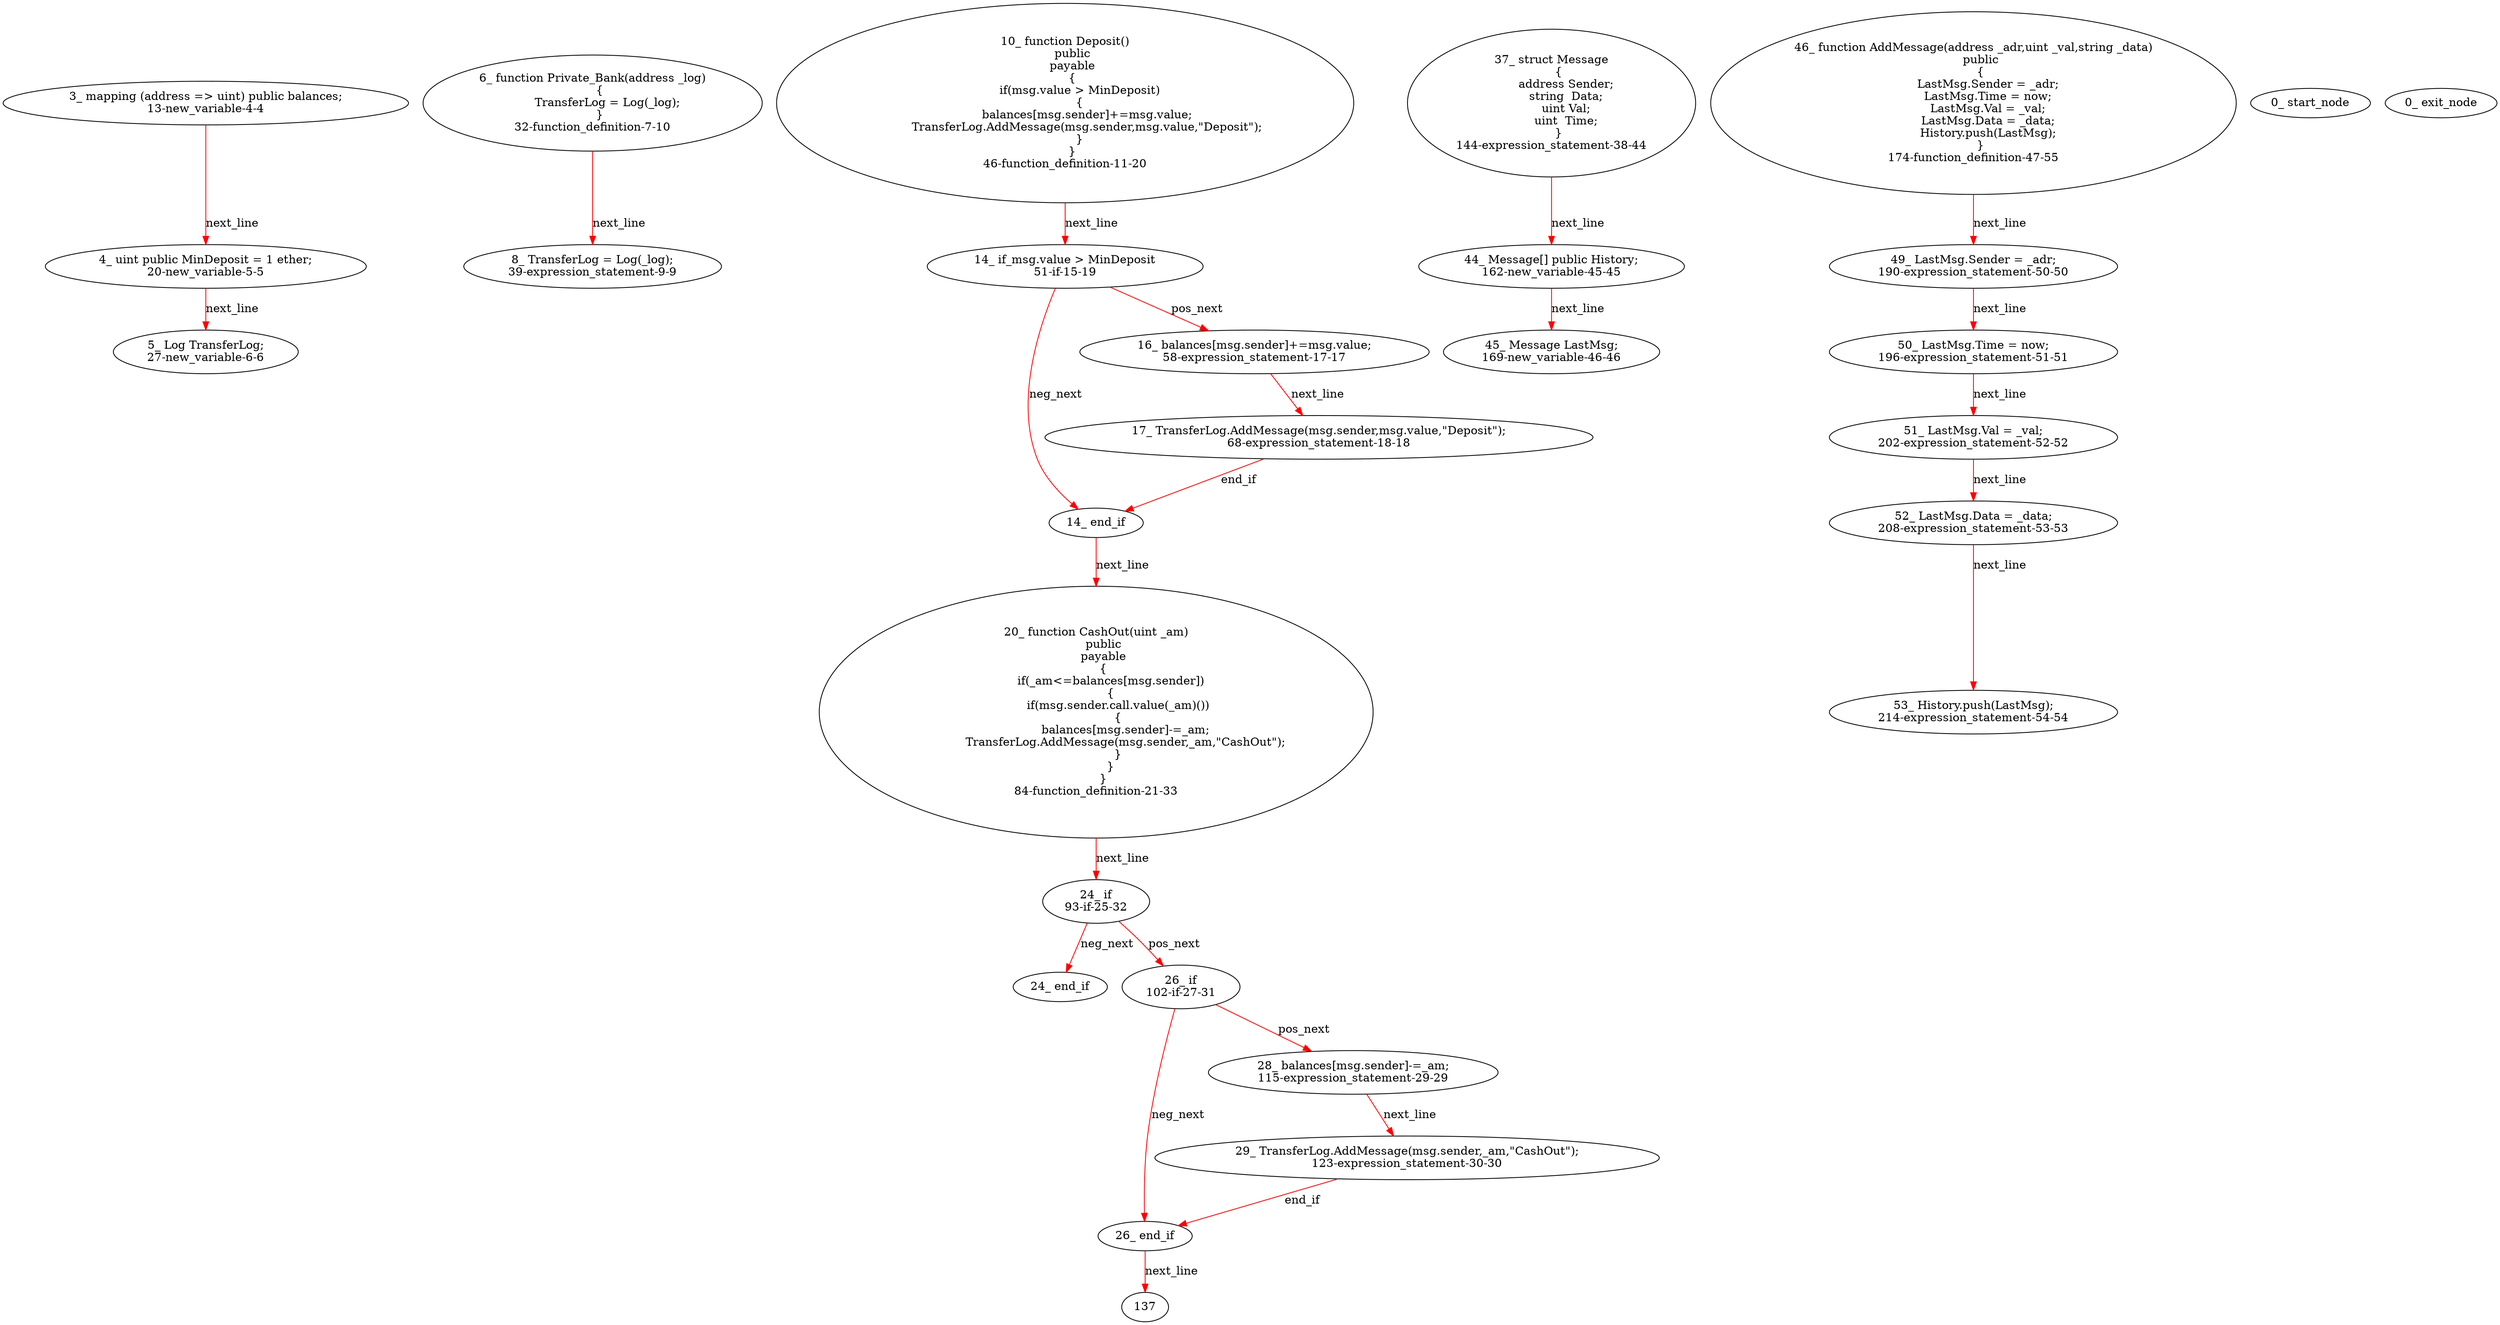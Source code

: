 digraph  {
13 [label="3_ mapping (address => uint) public balances;\n13-new_variable-4-4", method="", type_label=new_variable];
20 [label="4_ uint public MinDeposit = 1 ether;\n20-new_variable-5-5", method="", type_label=new_variable];
27 [label="5_ Log TransferLog;\n27-new_variable-6-6", method="", type_label=new_variable];
32 [label="6_ function Private_Bank(address _log)\n    {\n        TransferLog = Log(_log);\n    }\n32-function_definition-7-10", method="Private_Bank(address _log)", type_label=function_definition];
39 [label="8_ TransferLog = Log(_log);\n39-expression_statement-9-9", method="Private_Bank(address _log)", type_label=expression_statement];
46 [label="10_ function Deposit()\n    public\n    payable\n    {\n        if(msg.value > MinDeposit)\n        {\n            balances[msg.sender]+=msg.value;\n            TransferLog.AddMessage(msg.sender,msg.value,\"Deposit\");\n        }\n    }\n46-function_definition-11-20", method="Deposit()", type_label=function_definition];
51 [label="14_ if_msg.value > MinDeposit\n51-if-15-19", method="Deposit()", type_label=if];
267 [label="14_ end_if", method="Deposit()", type_label=end_if];
58 [label="16_ balances[msg.sender]+=msg.value;\n58-expression_statement-17-17", method="Deposit()", type_label=expression_statement];
68 [label="17_ TransferLog.AddMessage(msg.sender,msg.value,\"Deposit\");\n68-expression_statement-18-18", method="Deposit()", type_label=expression_statement];
84 [label="20_ function CashOut(uint _am)\n    public\n    payable\n    {\n        if(_am<=balances[msg.sender])\n        {\n            if(msg.sender.call.value(_am)())\n            {\n                balances[msg.sender]-=_am;\n                TransferLog.AddMessage(msg.sender,_am,\"CashOut\");\n            }\n        }\n    }\n84-function_definition-21-33", method="CashOut(uint _am)", type_label=function_definition];
93 [label="24_ if\n93-if-25-32", method="CashOut(uint _am)", type_label=if];
309 [label="24_ end_if", method="CashOut(uint _am)", type_label=end_if];
102 [label="26_ if\n102-if-27-31", method="CashOut(uint _am)", type_label=if];
318 [label="26_ end_if", method="CashOut(uint _am)", type_label=end_if];
115 [label="28_ balances[msg.sender]-=_am;\n115-expression_statement-29-29", method="CashOut(uint _am)", type_label=expression_statement];
123 [label="29_ TransferLog.AddMessage(msg.sender,_am,\"CashOut\");\n123-expression_statement-30-30", method="CashOut(uint _am)", type_label=expression_statement];
144 [label="37_ struct Message\n    {\n        address Sender;\n        string  Data;\n        uint Val;\n        uint  Time;\n    }\n144-expression_statement-38-44", method="Message()", type_label=expression_statement];
162 [label="44_ Message[] public History;\n162-new_variable-45-45", method="", type_label=new_variable];
169 [label="45_ Message LastMsg;\n169-new_variable-46-46", method="", type_label=new_variable];
174 [label="46_ function AddMessage(address _adr,uint _val,string _data)\n    public\n    {\n        LastMsg.Sender = _adr;\n        LastMsg.Time = now;\n        LastMsg.Val = _val;\n        LastMsg.Data = _data;\n        History.push(LastMsg);\n    }\n174-function_definition-47-55", method="AddMessage(address _adr,uint _val,string _data)", type_label=function_definition];
190 [label="49_ LastMsg.Sender = _adr;\n190-expression_statement-50-50", method="AddMessage(address _adr,uint _val,string _data)", type_label=expression_statement];
196 [label="50_ LastMsg.Time = now;\n196-expression_statement-51-51", method="AddMessage(address _adr,uint _val,string _data)", type_label=expression_statement];
202 [label="51_ LastMsg.Val = _val;\n202-expression_statement-52-52", method="AddMessage(address _adr,uint _val,string _data)", type_label=expression_statement];
208 [label="52_ LastMsg.Data = _data;\n208-expression_statement-53-53", method="AddMessage(address _adr,uint _val,string _data)", type_label=expression_statement];
214 [label="53_ History.push(LastMsg);\n214-expression_statement-54-54", method="AddMessage(address _adr,uint _val,string _data)", type_label=expression_statement];
1 [label="0_ start_node", method="", type_label=start];
2 [label="0_ exit_node", method="", type_label=exit];
137;
13 -> 20  [color=red, controlflow_type=next_line, edge_type=CFG_edge, key=0, label=next_line];
20 -> 27  [color=red, controlflow_type=next_line, edge_type=CFG_edge, key=0, label=next_line];
32 -> 39  [color=red, controlflow_type=next_line, edge_type=CFG_edge, key=0, label=next_line];
46 -> 51  [color=red, controlflow_type=next_line, edge_type=CFG_edge, key=0, label=next_line];
51 -> 58  [color=red, controlflow_type=pos_next, edge_type=CFG_edge, key=0, label=pos_next];
51 -> 267  [color=red, controlflow_type=neg_next, edge_type=CFG_edge, key=0, label=neg_next];
267 -> 84  [color=red, controlflow_type=next_line, edge_type=CFG_edge, key=0, label=next_line];
58 -> 68  [color=red, controlflow_type=next_line, edge_type=CFG_edge, key=0, label=next_line];
68 -> 267  [color=red, controlflow_type=end_if, edge_type=CFG_edge, key=0, label=end_if];
84 -> 93  [color=red, controlflow_type=next_line, edge_type=CFG_edge, key=0, label=next_line];
93 -> 102  [color=red, controlflow_type=pos_next, edge_type=CFG_edge, key=0, label=pos_next];
93 -> 309  [color=red, controlflow_type=neg_next, edge_type=CFG_edge, key=0, label=neg_next];
102 -> 115  [color=red, controlflow_type=pos_next, edge_type=CFG_edge, key=0, label=pos_next];
102 -> 318  [color=red, controlflow_type=neg_next, edge_type=CFG_edge, key=0, label=neg_next];
318 -> 137  [color=red, controlflow_type=next_line, edge_type=CFG_edge, key=0, label=next_line];
115 -> 123  [color=red, controlflow_type=next_line, edge_type=CFG_edge, key=0, label=next_line];
123 -> 318  [color=red, controlflow_type=end_if, edge_type=CFG_edge, key=0, label=end_if];
144 -> 162  [color=red, controlflow_type=next_line, edge_type=CFG_edge, key=0, label=next_line];
162 -> 169  [color=red, controlflow_type=next_line, edge_type=CFG_edge, key=0, label=next_line];
174 -> 190  [color=red, controlflow_type=next_line, edge_type=CFG_edge, key=0, label=next_line];
190 -> 196  [color=red, controlflow_type=next_line, edge_type=CFG_edge, key=0, label=next_line];
196 -> 202  [color=red, controlflow_type=next_line, edge_type=CFG_edge, key=0, label=next_line];
202 -> 208  [color=red, controlflow_type=next_line, edge_type=CFG_edge, key=0, label=next_line];
208 -> 214  [color=red, controlflow_type=next_line, edge_type=CFG_edge, key=0, label=next_line];
}
